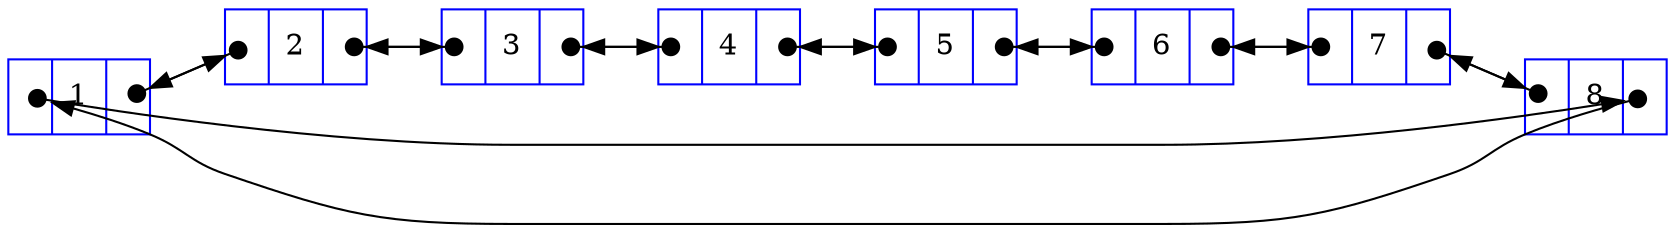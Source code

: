 digraph G {
rankdir=LR;
node [shape=record, color=blue, width=0.5, height=0.5]; 

node0 [label="{<a>|1|<b>}"];
node1 [label="{<a>|2|<b>}"];
node2 [label="{<a>|3|<b>}"];
node3 [label="{<a>|4|<b>}"];
node4 [label="{<a>|5|<b>}"];
node5 [label="{<a>|6|<b>}"];
node6 [label="{<a>|7|<b>}"];
node7 [label="{<a>|8|<b>}"];

node0:b:c -> node1:a:c [arrowtail=dot, dir=both,tailclip=false];
node1:b:c -> node2:a:c [arrowtail=dot, dir=both,tailclip=false];
node2:b:c -> node3:a:c [arrowtail=dot, dir=both,tailclip=false];
node3:b:c -> node4:a:c [arrowtail=dot, dir=both,tailclip=false];
node4:b:c -> node5:a:c [arrowtail=dot, dir=both,tailclip=false];
node5:b:c -> node6:a:c [arrowtail=dot, dir=both,tailclip=false];
node6:b:c -> node7:a:c [arrowtail=dot, dir=both,tailclip=false];
node7:b:c -> node0:a:c [arrowtail=dot, dir=both,tailclip=false];

node1:a:c -> node0:b:c [arrowtail=dot, dir=both,tailclip=false];
node2:a:c -> node1:b:c [arrowtail=dot, dir=both,tailclip=false];
node3:a:c -> node2:b:c [arrowtail=dot, dir=both,tailclip=false];
node4:a:c -> node3:b:c [arrowtail=dot, dir=both,tailclip=false];
node5:a:c -> node4:b:c [arrowtail=dot, dir=both,tailclip=false];
node6:a:c -> node5:b:c [arrowtail=dot, dir=both,tailclip=false];
node7:a:c -> node6:b:c [arrowtail=dot, dir=both,tailclip=false];
node0:a:c -> node7:b:c [arrowtail=dot, dir=both,tailclip=false];

}

